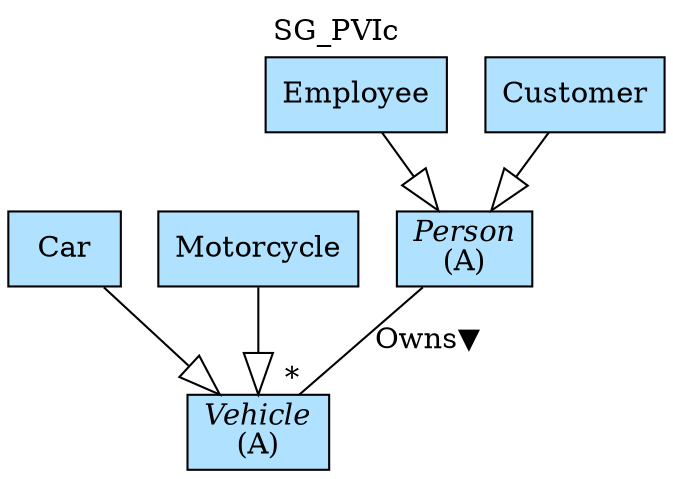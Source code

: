 digraph {graph[label=SG_PVIc,labelloc=tl,labelfontsize=12];
"Person"[shape=record,fillcolor=lightskyblue1,style = filled,label=<{<I>Person</I><br/>(A)}>];
"Vehicle"[shape=record,fillcolor=lightskyblue1,style = filled,label=<{<I>Vehicle</I><br/>(A)}>];
"Car"[shape=record,fillcolor=lightskyblue1,style = filled,label="Car"];
"Motorcycle"[shape=record,fillcolor=lightskyblue1,style = filled,label="Motorcycle"];
"Employee"[shape=record,fillcolor=lightskyblue1,style = filled,label="Employee"];
"Customer"[shape=record,fillcolor=lightskyblue1,style = filled,label="Customer"];

"Person"->"Vehicle"[label="Owns▼",dir=none,taillabel="",headlabel="*"];
"Employee"->"Person"[arrowhead=onormal,arrowsize=2.0];
"Customer"->"Person"[arrowhead=onormal,arrowsize=2.0];
"Car"->"Vehicle"[arrowhead=onormal,arrowsize=2.0];
"Motorcycle"->"Vehicle"[arrowhead=onormal,arrowsize=2.0];
}